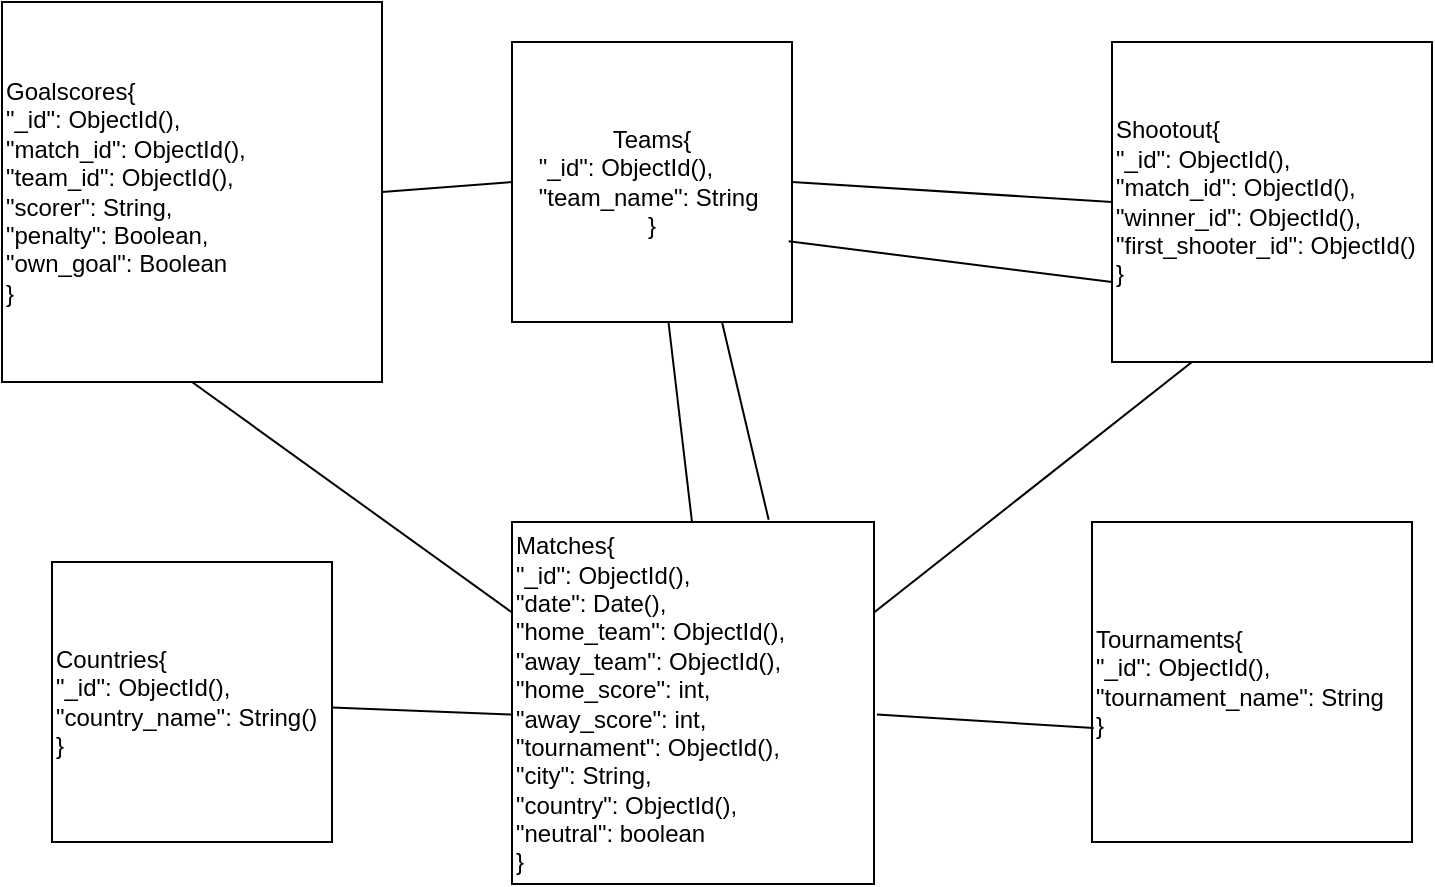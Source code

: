 <mxfile version="22.1.4" type="device">
  <diagram name="Página-1" id="arOwxLAoZ8xWaMdLT9DN">
    <mxGraphModel dx="984" dy="548" grid="1" gridSize="10" guides="1" tooltips="1" connect="1" arrows="1" fold="1" page="1" pageScale="1" pageWidth="827" pageHeight="1169" math="0" shadow="0">
      <root>
        <mxCell id="0" />
        <mxCell id="1" parent="0" />
        <mxCell id="IJKN9NjwNcGS7eLQUGR5-1" value="Matches{&lt;div&gt;&quot;_id&quot;: ObjectId(),&amp;nbsp;&lt;/div&gt;&lt;div&gt;&quot;date&quot;: Date(),&lt;/div&gt;&lt;div&gt;&quot;home_team&quot;: ObjectId(),&amp;nbsp;&lt;/div&gt;&lt;div&gt;&quot;away_team&quot;: ObjectId(),&amp;nbsp;&lt;/div&gt;&lt;div&gt;&quot;home_score&quot;: int,&lt;/div&gt;&lt;div&gt;&quot;away_score&quot;: int,&lt;/div&gt;&lt;div&gt;&quot;tournament&quot;: ObjectId(),&lt;/div&gt;&lt;div&gt;&quot;city&quot;: String,&lt;/div&gt;&lt;div&gt;&quot;country&quot;: ObjectId(),&amp;nbsp;&lt;/div&gt;&lt;div&gt;&quot;neutral&quot;: boolean&lt;/div&gt;&lt;div style=&quot;&quot;&gt;}&lt;/div&gt;" style="whiteSpace=wrap;html=1;aspect=fixed;align=left;" parent="1" vertex="1">
          <mxGeometry x="320" y="280" width="181" height="181" as="geometry" />
        </mxCell>
        <mxCell id="IJKN9NjwNcGS7eLQUGR5-2" value="Shootout{&lt;br&gt;&lt;div style=&quot;border-color: var(--border-color);&quot;&gt;&quot;_id&quot;: ObjectId()&lt;span style=&quot;background-color: initial;&quot;&gt;,&lt;/span&gt;&lt;/div&gt;&lt;div style=&quot;border-color: var(--border-color);&quot;&gt;&lt;span style=&quot;background-color: initial;&quot;&gt;&quot;match_id&quot;: ObjectId(),&amp;nbsp;&lt;/span&gt;&lt;/div&gt;&lt;div style=&quot;border-color: var(--border-color);&quot;&gt;&quot;winner_id&quot;: ObjectId(),&amp;nbsp;&lt;/div&gt;&lt;div style=&quot;border-color: var(--border-color);&quot;&gt;&quot;first_shooter_id&quot;: ObjectId()&lt;/div&gt;}" style="whiteSpace=wrap;html=1;aspect=fixed;align=left;" parent="1" vertex="1">
          <mxGeometry x="620" y="40" width="160" height="160" as="geometry" />
        </mxCell>
        <mxCell id="IJKN9NjwNcGS7eLQUGR5-3" value="Goalscores{&lt;br style=&quot;border-color: var(--border-color);&quot;&gt;&lt;div style=&quot;border-color: var(--border-color);&quot;&gt;&quot;_id&quot;: ObjectId()&lt;span style=&quot;background-color: initial;&quot;&gt;,&amp;nbsp;&lt;/span&gt;&lt;/div&gt;&lt;div style=&quot;border-color: var(--border-color);&quot;&gt;&quot;match_id&quot;: ObjectId(),&amp;nbsp;&lt;/div&gt;&lt;div style=&quot;border-color: var(--border-color);&quot;&gt;&quot;team_id&quot;: ObjectId(),&lt;/div&gt;&lt;div style=&quot;border-color: var(--border-color);&quot;&gt;&quot;scorer&quot;: String,&lt;/div&gt;&lt;div style=&quot;border-color: var(--border-color);&quot;&gt;&quot;penalty&quot;: Boolean,&lt;/div&gt;&lt;div style=&quot;border-color: var(--border-color);&quot;&gt;&quot;own_goal&quot;: Boolean&lt;/div&gt;&lt;span style=&quot;&quot;&gt;}&lt;/span&gt;" style="whiteSpace=wrap;html=1;aspect=fixed;align=left;" parent="1" vertex="1">
          <mxGeometry x="65" y="20" width="190" height="190" as="geometry" />
        </mxCell>
        <mxCell id="IJKN9NjwNcGS7eLQUGR5-4" value="Teams{&lt;br style=&quot;border-color: var(--border-color); text-align: left;&quot;&gt;&lt;div style=&quot;border-color: var(--border-color); text-align: left;&quot;&gt;&quot;_id&quot;: ObjectId(),&amp;nbsp;&lt;span style=&quot;background-color: initial;&quot;&gt;&amp;nbsp;&lt;/span&gt;&lt;/div&gt;&lt;div style=&quot;border-color: var(--border-color); text-align: left;&quot;&gt;&quot;team_name&quot;: String&amp;nbsp;&lt;/div&gt;&lt;span style=&quot;text-align: left;&quot;&gt;}&lt;/span&gt;" style="whiteSpace=wrap;html=1;aspect=fixed;" parent="1" vertex="1">
          <mxGeometry x="320" y="40" width="140" height="140" as="geometry" />
        </mxCell>
        <mxCell id="IJKN9NjwNcGS7eLQUGR5-5" value="Tournaments{&lt;br style=&quot;border-color: var(--border-color);&quot;&gt;&lt;div style=&quot;border-color: var(--border-color);&quot;&gt;&quot;_id&quot;: ObjectId(),&amp;nbsp;&lt;span style=&quot;background-color: initial;&quot;&gt;&amp;nbsp;&lt;/span&gt;&lt;/div&gt;&lt;div style=&quot;border-color: var(--border-color);&quot;&gt;&quot;tournament_name&quot;: String&lt;/div&gt;&lt;span style=&quot;&quot;&gt;}&lt;/span&gt;" style="whiteSpace=wrap;html=1;aspect=fixed;align=left;" parent="1" vertex="1">
          <mxGeometry x="610" y="280" width="160" height="160" as="geometry" />
        </mxCell>
        <mxCell id="IJKN9NjwNcGS7eLQUGR5-6" value="Countries{&lt;br style=&quot;border-color: var(--border-color);&quot;&gt;&lt;div style=&quot;border-color: var(--border-color);&quot;&gt;&quot;_id&quot;: ObjectId(),&amp;nbsp;&lt;span style=&quot;background-color: initial;&quot;&gt;&amp;nbsp;&lt;/span&gt;&lt;/div&gt;&lt;div style=&quot;border-color: var(--border-color);&quot;&gt;&quot;country_name&quot;: String()&lt;/div&gt;&lt;span style=&quot;&quot;&gt;}&lt;/span&gt;" style="whiteSpace=wrap;html=1;aspect=fixed;align=left;" parent="1" vertex="1">
          <mxGeometry x="90" y="300" width="140" height="140" as="geometry" />
        </mxCell>
        <mxCell id="IJKN9NjwNcGS7eLQUGR5-8" value="" style="endArrow=none;html=1;rounded=0;exitX=1;exitY=0.5;exitDx=0;exitDy=0;" parent="1" source="IJKN9NjwNcGS7eLQUGR5-3" edge="1">
          <mxGeometry width="50" height="50" relative="1" as="geometry">
            <mxPoint x="410" y="280" as="sourcePoint" />
            <mxPoint x="320" y="110" as="targetPoint" />
          </mxGeometry>
        </mxCell>
        <mxCell id="IJKN9NjwNcGS7eLQUGR5-9" value="" style="endArrow=none;html=1;rounded=0;entryX=1;entryY=0.5;entryDx=0;entryDy=0;exitX=0;exitY=0.5;exitDx=0;exitDy=0;" parent="1" source="IJKN9NjwNcGS7eLQUGR5-2" target="IJKN9NjwNcGS7eLQUGR5-4" edge="1">
          <mxGeometry width="50" height="50" relative="1" as="geometry">
            <mxPoint x="410" y="280" as="sourcePoint" />
            <mxPoint x="460" y="230" as="targetPoint" />
          </mxGeometry>
        </mxCell>
        <mxCell id="IJKN9NjwNcGS7eLQUGR5-10" value="" style="endArrow=none;html=1;rounded=0;exitX=0.988;exitY=0.712;exitDx=0;exitDy=0;exitPerimeter=0;entryX=0;entryY=0.75;entryDx=0;entryDy=0;" parent="1" source="IJKN9NjwNcGS7eLQUGR5-4" target="IJKN9NjwNcGS7eLQUGR5-2" edge="1">
          <mxGeometry width="50" height="50" relative="1" as="geometry">
            <mxPoint x="410" y="280" as="sourcePoint" />
            <mxPoint x="460" y="230" as="targetPoint" />
          </mxGeometry>
        </mxCell>
        <mxCell id="IJKN9NjwNcGS7eLQUGR5-11" value="" style="endArrow=none;html=1;rounded=0;" parent="1" target="IJKN9NjwNcGS7eLQUGR5-4" edge="1">
          <mxGeometry width="50" height="50" relative="1" as="geometry">
            <mxPoint x="410" y="280" as="sourcePoint" />
            <mxPoint x="460" y="230" as="targetPoint" />
          </mxGeometry>
        </mxCell>
        <mxCell id="IJKN9NjwNcGS7eLQUGR5-12" value="" style="endArrow=none;html=1;rounded=0;exitX=0.709;exitY=-0.006;exitDx=0;exitDy=0;exitPerimeter=0;entryX=0.75;entryY=1;entryDx=0;entryDy=0;" parent="1" source="IJKN9NjwNcGS7eLQUGR5-1" target="IJKN9NjwNcGS7eLQUGR5-4" edge="1">
          <mxGeometry width="50" height="50" relative="1" as="geometry">
            <mxPoint x="410" y="280" as="sourcePoint" />
            <mxPoint x="460" y="230" as="targetPoint" />
          </mxGeometry>
        </mxCell>
        <mxCell id="IJKN9NjwNcGS7eLQUGR5-13" value="" style="endArrow=none;html=1;rounded=0;exitX=1;exitY=0.25;exitDx=0;exitDy=0;entryX=0.25;entryY=1;entryDx=0;entryDy=0;" parent="1" source="IJKN9NjwNcGS7eLQUGR5-1" target="IJKN9NjwNcGS7eLQUGR5-2" edge="1">
          <mxGeometry width="50" height="50" relative="1" as="geometry">
            <mxPoint x="410" y="280" as="sourcePoint" />
            <mxPoint x="460" y="230" as="targetPoint" />
          </mxGeometry>
        </mxCell>
        <mxCell id="IJKN9NjwNcGS7eLQUGR5-14" value="" style="endArrow=none;html=1;rounded=0;exitX=1.008;exitY=0.532;exitDx=0;exitDy=0;exitPerimeter=0;entryX=0.005;entryY=0.644;entryDx=0;entryDy=0;entryPerimeter=0;" parent="1" source="IJKN9NjwNcGS7eLQUGR5-1" target="IJKN9NjwNcGS7eLQUGR5-5" edge="1">
          <mxGeometry width="50" height="50" relative="1" as="geometry">
            <mxPoint x="520" y="400" as="sourcePoint" />
            <mxPoint x="570" y="350" as="targetPoint" />
          </mxGeometry>
        </mxCell>
        <mxCell id="IJKN9NjwNcGS7eLQUGR5-15" value="" style="endArrow=none;html=1;rounded=0;exitX=0;exitY=0.532;exitDx=0;exitDy=0;exitPerimeter=0;" parent="1" source="IJKN9NjwNcGS7eLQUGR5-1" target="IJKN9NjwNcGS7eLQUGR5-6" edge="1">
          <mxGeometry width="50" height="50" relative="1" as="geometry">
            <mxPoint x="410" y="280" as="sourcePoint" />
            <mxPoint x="460" y="230" as="targetPoint" />
          </mxGeometry>
        </mxCell>
        <mxCell id="IJKN9NjwNcGS7eLQUGR5-16" value="" style="endArrow=none;html=1;rounded=0;entryX=0.5;entryY=1;entryDx=0;entryDy=0;exitX=0;exitY=0.25;exitDx=0;exitDy=0;" parent="1" source="IJKN9NjwNcGS7eLQUGR5-1" target="IJKN9NjwNcGS7eLQUGR5-3" edge="1">
          <mxGeometry width="50" height="50" relative="1" as="geometry">
            <mxPoint x="410" y="280" as="sourcePoint" />
            <mxPoint x="460" y="230" as="targetPoint" />
          </mxGeometry>
        </mxCell>
      </root>
    </mxGraphModel>
  </diagram>
</mxfile>
